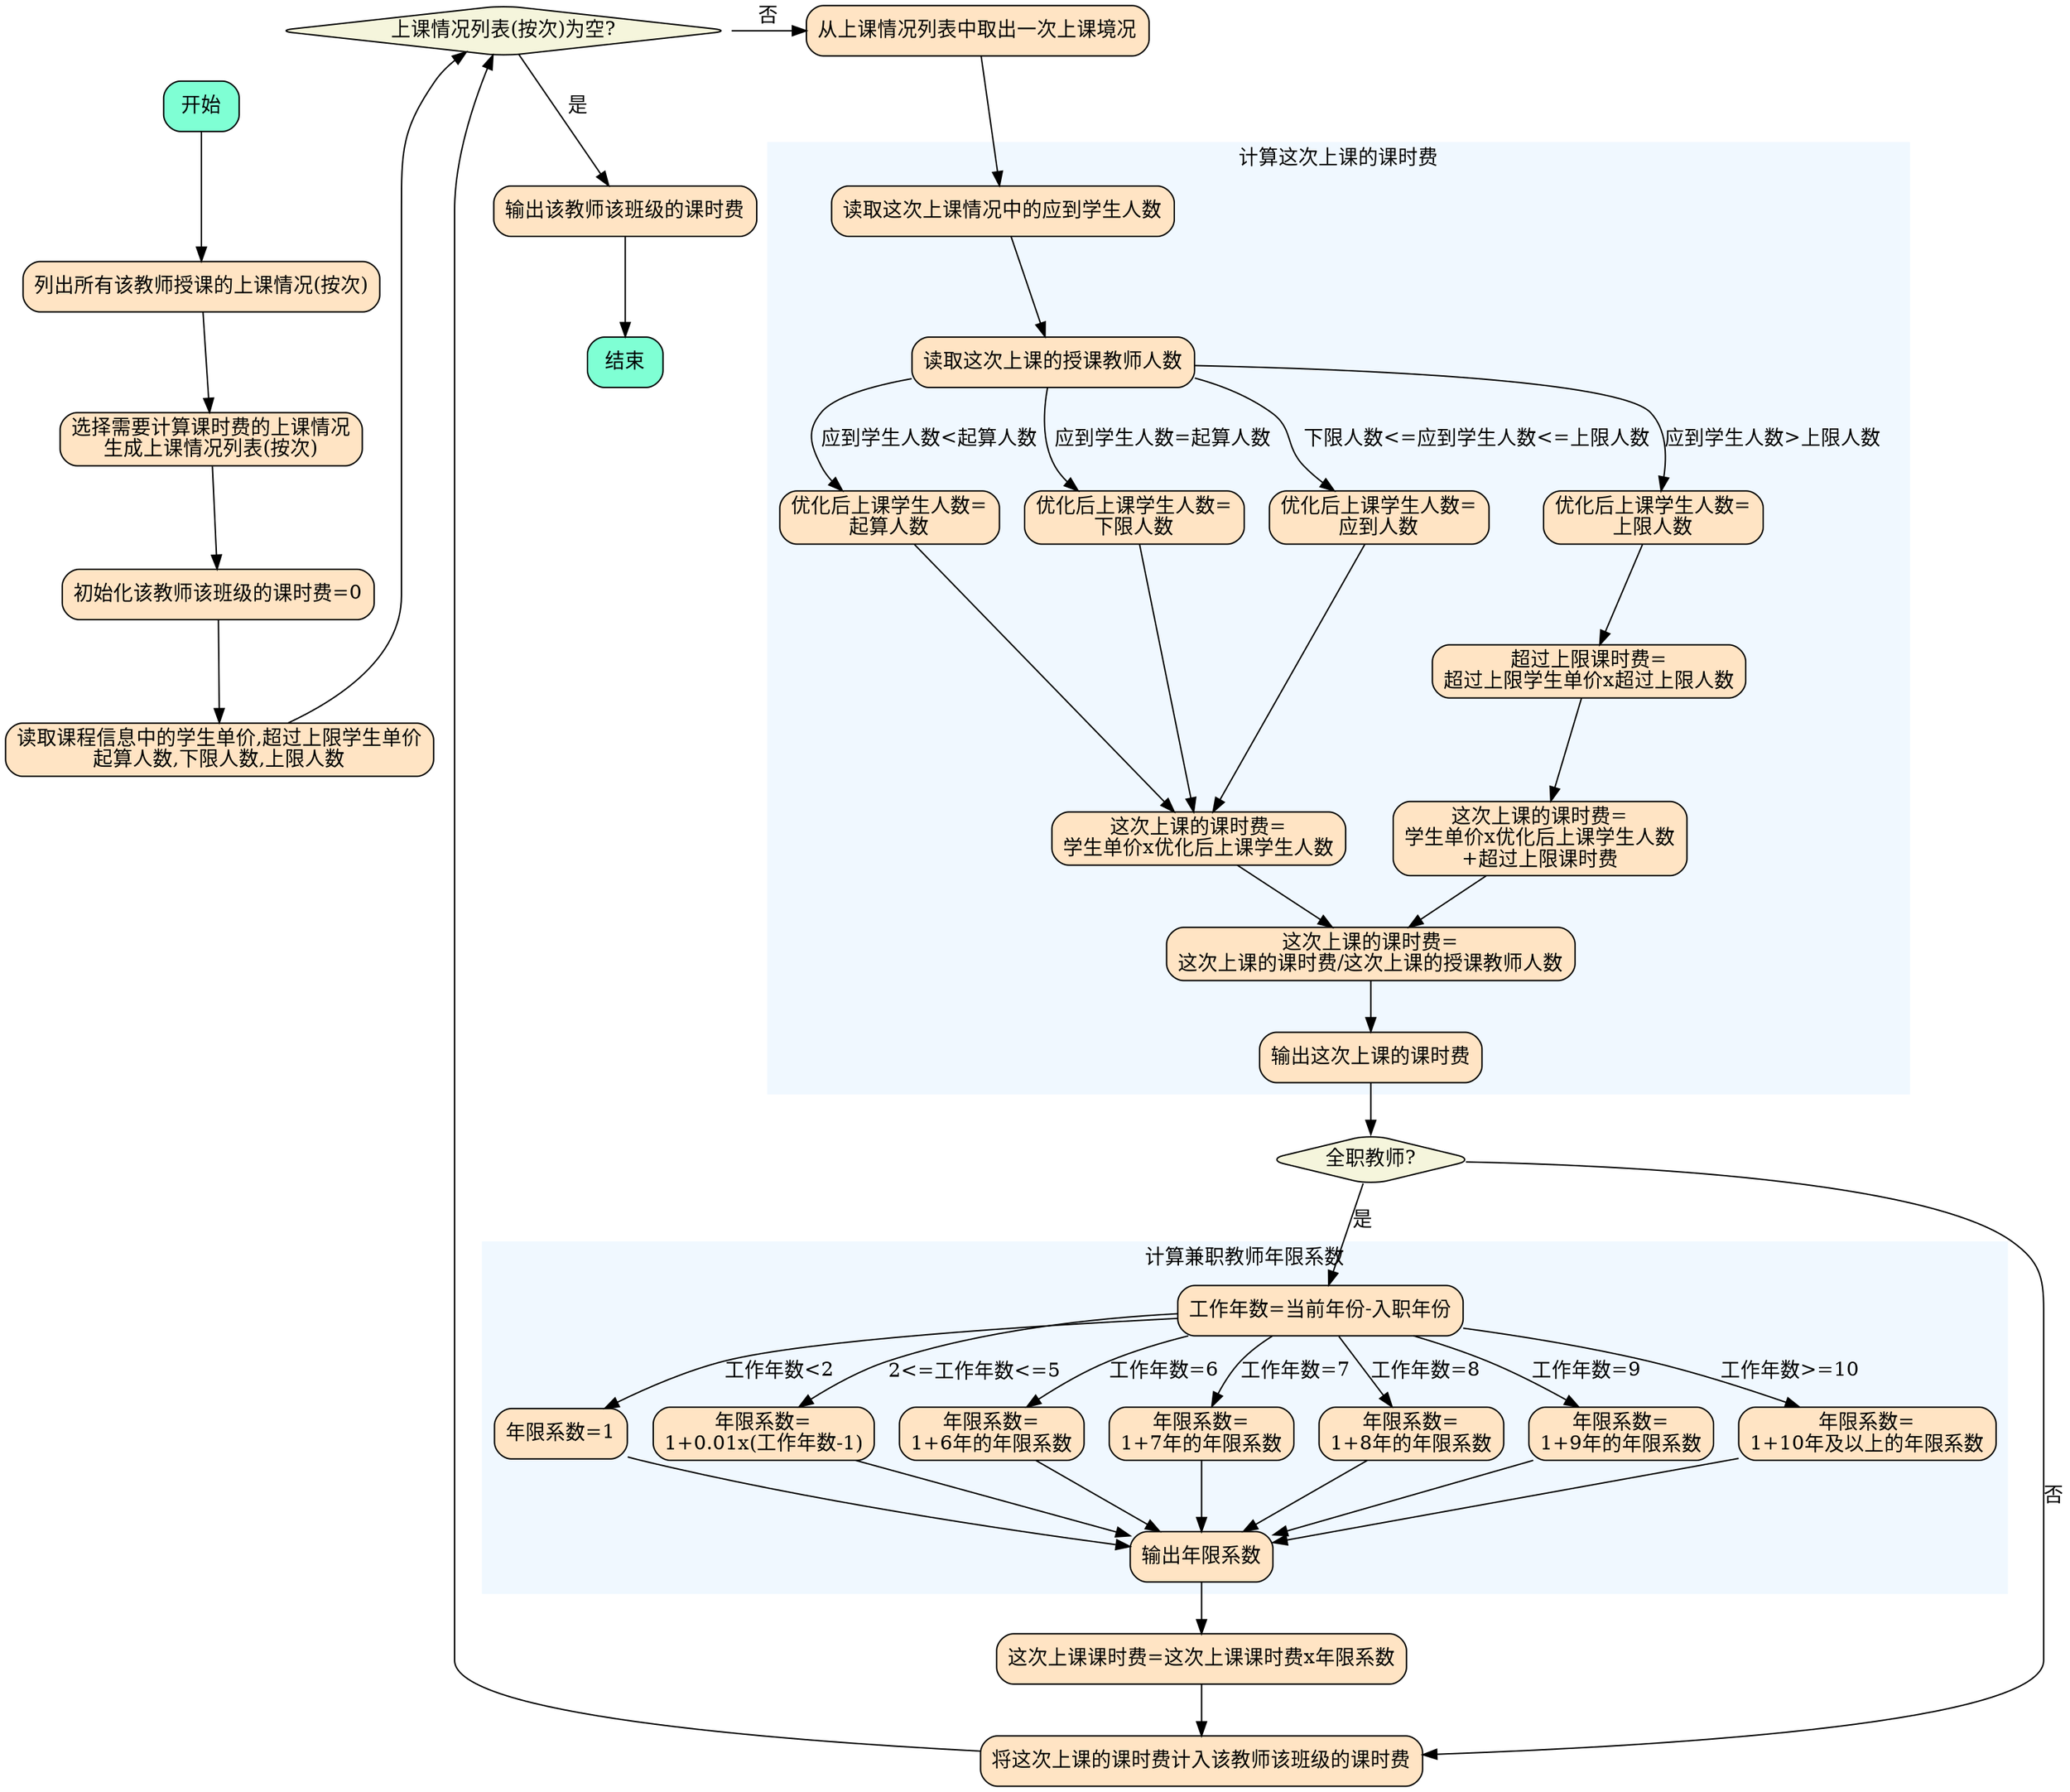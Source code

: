 digraph {
    node [shape="box", style="rounded,filled", fillcolor="aquamarine"]
        start[label="开始"];
        end[label="结束"];

    node [shape="box", style="rounded,filled", fillcolor="bisque"]
        s1[label="列出所有该教师授课的上课情况(按次)"];
        s2[label="选择需要计算课时费的上课情况\n生成上课情况列表(按次)"];
        s3[label="初始化该教师该班级的课时费=0"];
        s4[label="读取课程信息中的学生单价,超过上限学生单价\n起算人数,下限人数,上限人数"];
        s5[label="从上课情况列表中取出一次上课境况"];
        s6[label="这次上课课时费=这次上课课时费x年限系数"];
        s7[label="将这次上课的课时费计入该教师该班级的课时费"];
        s8[label="输出该教师该班级的课时费"];
    
    node [shape="diamond", style="rounded,filled", fillcolor="beige"]
        c1[label="上课情况列表(按次)为空?"];
        c2[label="全职教师?"];

    subgraph cluster1 {
        label="计算这次上课的课时费";
        style="filled";
        color="aliceblue";

        node [shape="box", style="rounded,filled", fillcolor="bisque"]
            sub1_s1[label="读取这次上课情况中的应到学生人数"];
            sub1_s2[label="读取这次上课的授课教师人数"];
            sub1_s3_a[label="优化后上课学生人数=\n起算人数"];
            sub1_s3_b[label="优化后上课学生人数=\n下限人数"];
            sub1_s3_c[label="优化后上课学生人数=\n应到人数"];
            sub1_s3_d[label="优化后上课学生人数=\n上限人数"];
            sub1_s4[label="超过上限课时费=\n超过上限学生单价x超过上限人数"];
            sub1_s5_a[label="这次上课的课时费=\n学生单价x优化后上课学生人数"];
            sub1_s5_b[label="这次上课的课时费=\n学生单价x优化后上课学生人数\n+超过上限课时费"];
            sub1_s6[label="这次上课的课时费=\n这次上课的课时费/这次上课的授课教师人数"];
            sub1_s7[label="输出这次上课的课时费"];

        sub1_s1 -> sub1_s2;
        sub1_s2 -> sub1_s3_a[label="应到学生人数<起算人数"];
        sub1_s2 -> sub1_s3_b[label="应到学生人数=起算人数"];
        sub1_s2 -> sub1_s3_c[label="下限人数<=应到学生人数<=上限人数"];
        sub1_s2 -> sub1_s3_d[label="应到学生人数>上限人数"];
        sub1_s3_a -> sub1_s5_a;
        sub1_s3_b -> sub1_s5_a;
        sub1_s3_c -> sub1_s5_a;
        sub1_s5_a -> sub1_s6;
        sub1_s3_d -> sub1_s4 -> sub1_s5_b -> sub1_s6;
        sub1_s6 -> sub1_s7;

        {rank=same sub1_s3_a sub1_s3_b sub1_s3_c sub1_s3_d}
        {rank=same sub1_s5_a sub1_s5_b}
    }

    subgraph cluster2 {
        label="计算兼职教师年限系数";
        style="filled";
        color="aliceblue";

        node [shape="box", style="rounded,filled", fillcolor="bisque"]
            sub2_s1[label="工作年数=当前年份-入职年份"];
            sub2_s2_a[label="年限系数=1"]
            sub2_s2_b[label="年限系数=\n1+0.01x(工作年数-1)"];
            sub2_s2_c[label="年限系数=\n1+6年的年限系数"];
            sub2_s2_d[label="年限系数=\n1+7年的年限系数"];
            sub2_s2_e[label="年限系数=\n1+8年的年限系数"];
            sub2_s2_f[label="年限系数=\n1+9年的年限系数"];
            sub2_s2_g[label="年限系数=\n1+10年及以上的年限系数"];
            sub2_s3[label="输出年限系数"];

        sub2_s1 -> sub2_s2_a[label="工作年数<2"];
        sub2_s1 -> sub2_s2_b[label="2<=工作年数<=5"];
        sub2_s1 -> sub2_s2_c[label="工作年数=6"];
        sub2_s1 -> sub2_s2_d[label="工作年数=7"];
        sub2_s1 -> sub2_s2_e[label="工作年数=8"];
        sub2_s1 -> sub2_s2_f[label="工作年数=9"];
        sub2_s1 -> sub2_s2_g[label="工作年数>=10"];

        sub2_s2_a -> sub2_s3;
        sub2_s2_b -> sub2_s3;
        sub2_s2_c -> sub2_s3;
        sub2_s2_d -> sub2_s3;
        sub2_s2_e -> sub2_s3;
        sub2_s2_f -> sub2_s3;
        sub2_s2_g -> sub2_s3;

        {rank=same sub2_s2_a sub2_s2_b sub2_s2_c sub2_s2_d sub2_s2_e sub2_s2_f sub2_s2_g}
    } 

    start -> s1 -> s2 -> s3 -> s4;
    s4 -> c1;

    // 上课情况列表为空
    c1 -> s8[label="是"];
    s8 -> end;

    // 上课情况列表不为空
    // Use rank=source to make the c1 -> s5 and subgraphic(cluster1) top of the graph.
    {rank=source c1 -> s5[label="否"];}
    s5 -> sub1_s1;

    sub1_s7 -> c2;
    c2 -> sub2_s1[label="是"];
    c2 -> s7[label="否"];

    sub2_s3 -> s6;
    s6 -> s7 -> c1;
}
